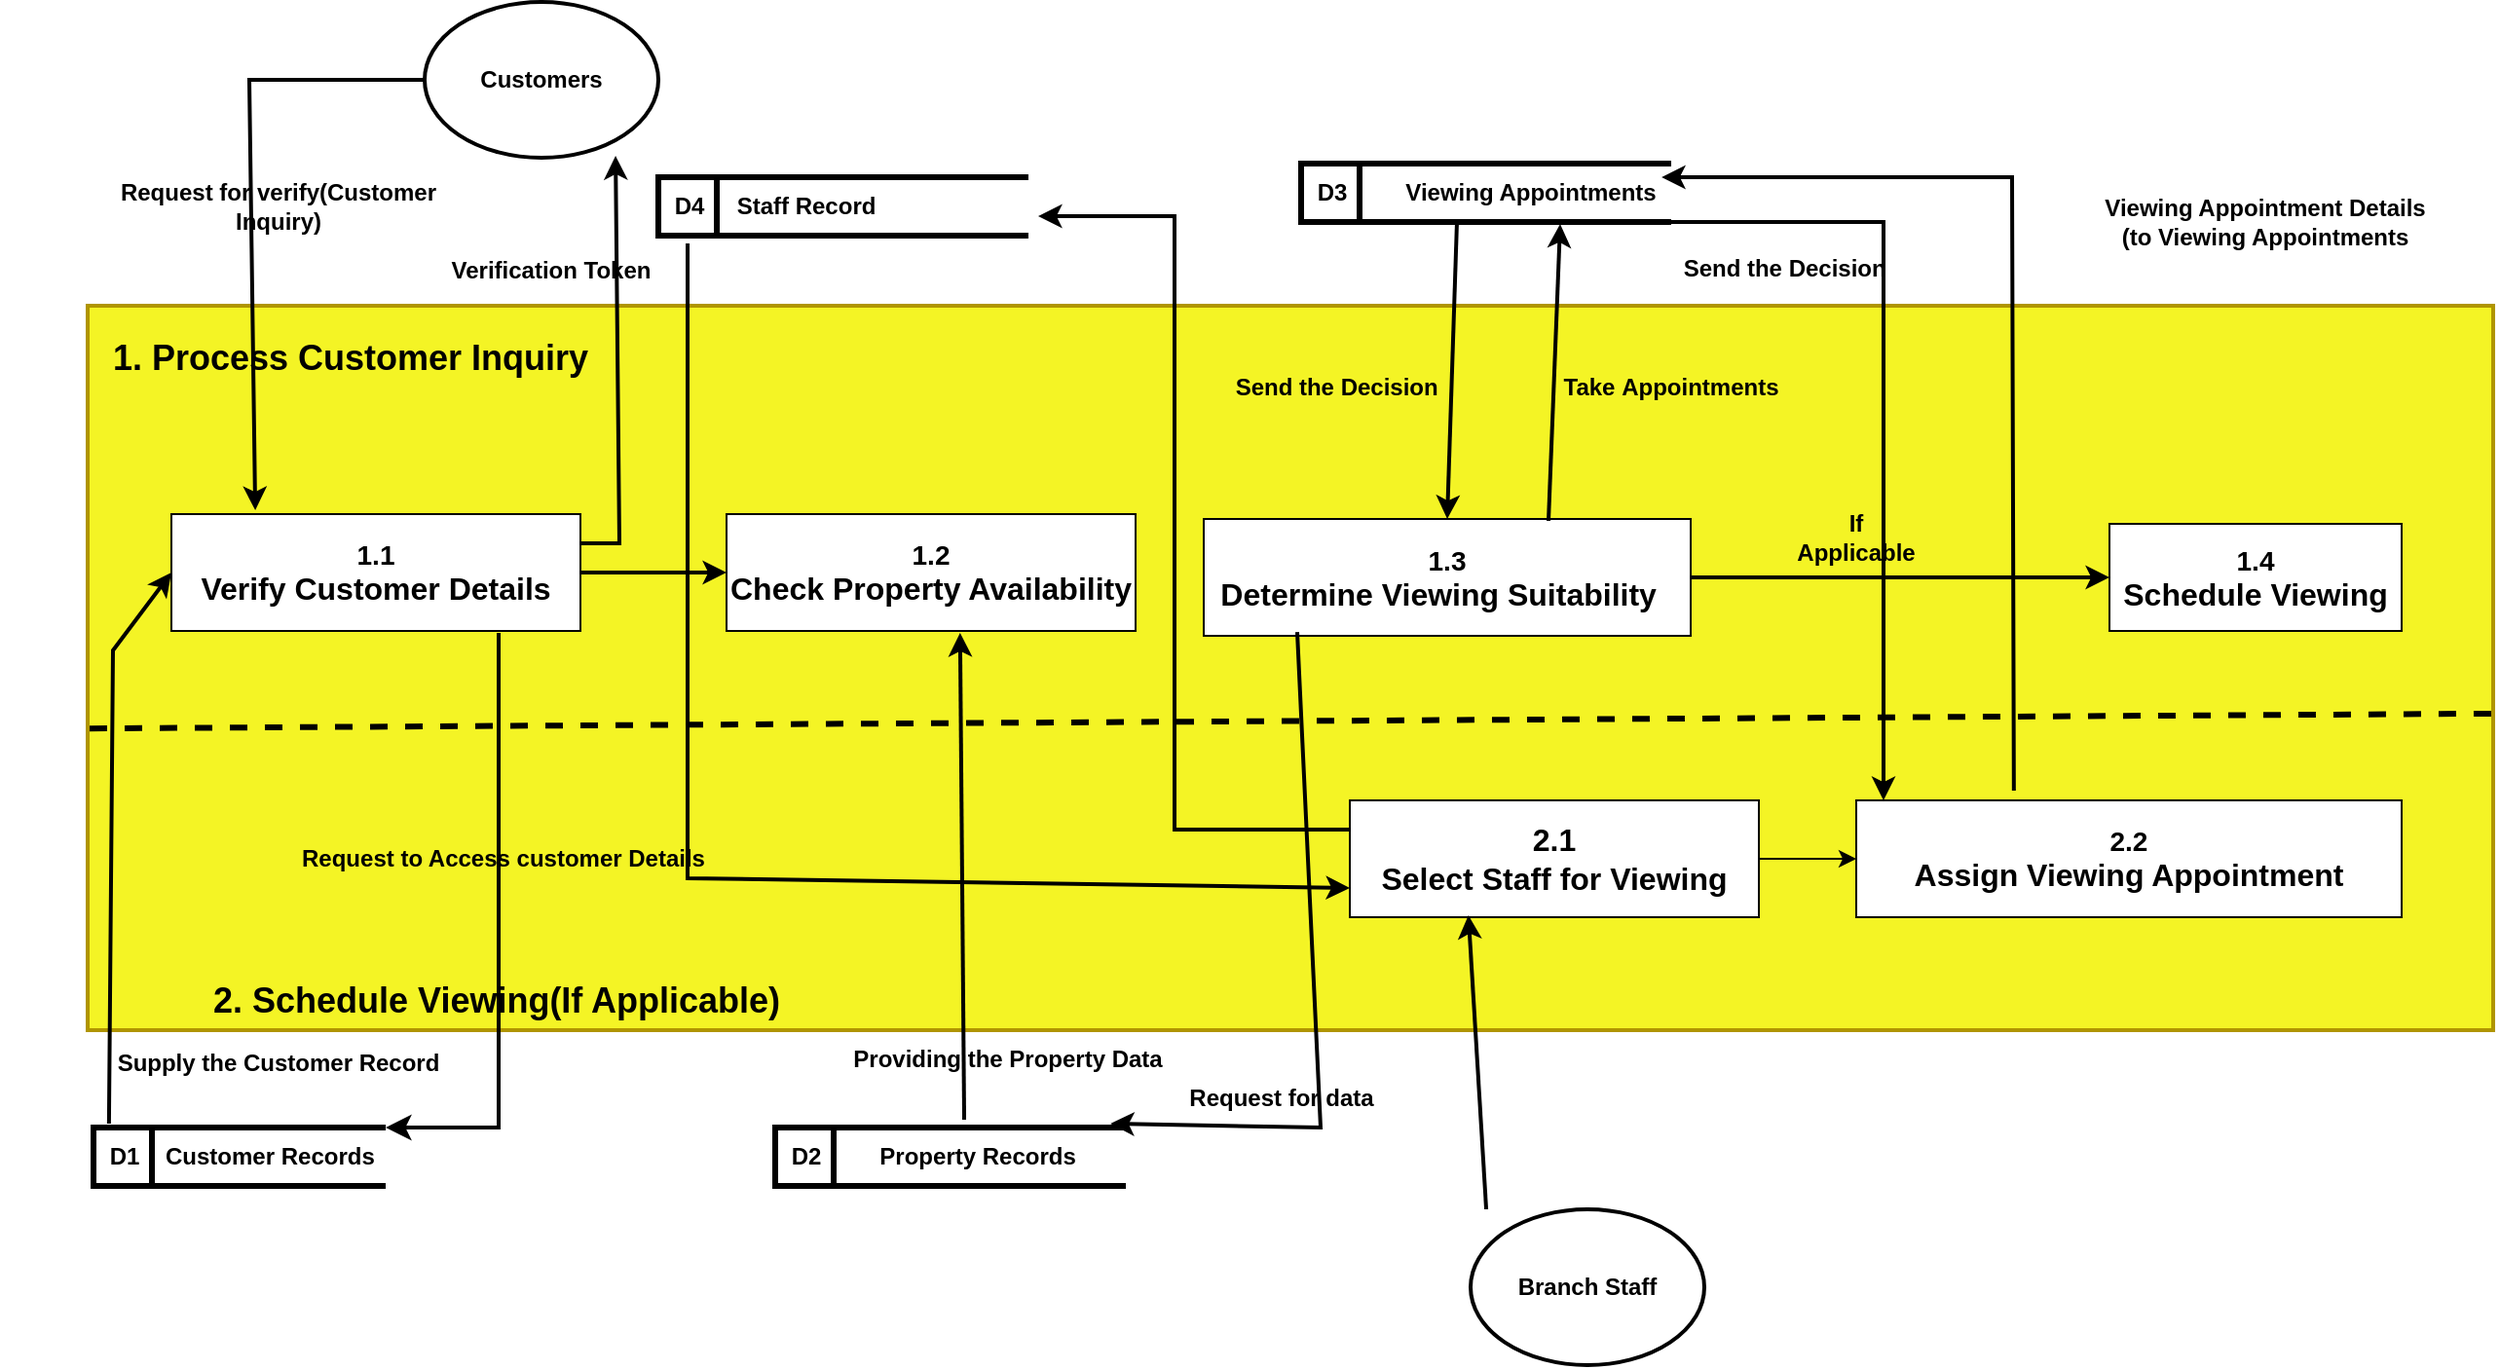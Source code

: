 <mxfile version="24.0.6" type="github">
  <diagram name="Page-1" id="tr5XUTzkcKNs_bCtuYXE">
    <mxGraphModel dx="1819" dy="1012" grid="1" gridSize="10" guides="1" tooltips="1" connect="1" arrows="1" fold="1" page="1" pageScale="1" pageWidth="1654" pageHeight="1169" math="0" shadow="0">
      <root>
        <mxCell id="0" />
        <mxCell id="1" parent="0" />
        <mxCell id="oe4inus-EE1RmJJnrVE--1" value="" style="rounded=0;whiteSpace=wrap;html=1;strokeWidth=2;fillColor=#f4f425;strokeColor=#B09500;fontColor=#000000;" vertex="1" parent="1">
          <mxGeometry x="85" y="176" width="1235" height="372" as="geometry" />
        </mxCell>
        <mxCell id="oe4inus-EE1RmJJnrVE--2" value="&lt;font style=&quot;font-size: 18px;&quot;&gt;&lt;b style=&quot;&quot;&gt;1. Process Customer Inquiry&lt;/b&gt;&lt;/font&gt;" style="text;html=1;align=center;verticalAlign=middle;whiteSpace=wrap;rounded=0;" vertex="1" parent="1">
          <mxGeometry x="40" y="188" width="360" height="30" as="geometry" />
        </mxCell>
        <mxCell id="oe4inus-EE1RmJJnrVE--3" value="&lt;div&gt;&lt;font style=&quot;font-size: 14px;&quot;&gt;&lt;b&gt;1.1&lt;/b&gt;&lt;/font&gt;&lt;/div&gt;&lt;font size=&quot;3&quot;&gt;&lt;b&gt;Verify Customer Details&lt;/b&gt;&lt;/font&gt;" style="rounded=0;whiteSpace=wrap;html=1;" vertex="1" parent="1">
          <mxGeometry x="128" y="283" width="210" height="60" as="geometry" />
        </mxCell>
        <mxCell id="oe4inus-EE1RmJJnrVE--4" value="&lt;div&gt;&lt;font style=&quot;font-size: 14px;&quot;&gt;&lt;b&gt;1.3&lt;/b&gt;&lt;/font&gt;&lt;/div&gt;&lt;font size=&quot;3&quot;&gt;&lt;b&gt;Determine Viewing Suitability&amp;nbsp;&amp;nbsp;&lt;/b&gt;&lt;/font&gt;" style="rounded=0;whiteSpace=wrap;html=1;" vertex="1" parent="1">
          <mxGeometry x="658" y="285.5" width="250" height="60" as="geometry" />
        </mxCell>
        <mxCell id="oe4inus-EE1RmJJnrVE--5" value="&lt;div&gt;&lt;font style=&quot;font-size: 14px;&quot;&gt;&lt;b&gt;1.2&lt;/b&gt;&lt;/font&gt;&lt;/div&gt;&lt;font size=&quot;3&quot;&gt;&lt;b&gt;Check Property Availability&lt;/b&gt;&lt;/font&gt;" style="rounded=0;whiteSpace=wrap;html=1;" vertex="1" parent="1">
          <mxGeometry x="413" y="283" width="210" height="60" as="geometry" />
        </mxCell>
        <mxCell id="oe4inus-EE1RmJJnrVE--6" value="&lt;b&gt;&amp;nbsp;D1&amp;nbsp; &amp;nbsp; Customer Records&lt;/b&gt;" style="html=1;dashed=0;whitespace=wrap;shape=mxgraph.dfd.dataStoreID;align=left;spacingLeft=3;points=[[0,0],[0.5,0],[1,0],[0,0.5],[1,0.5],[0,1],[0.5,1],[1,1]];shadow=0;glass=0;comic=0;labelBackgroundColor=none;strokeWidth=3;fillColor=none;fontColor=#000000;" vertex="1" parent="1">
          <mxGeometry x="88" y="598" width="150" height="30" as="geometry" />
        </mxCell>
        <mxCell id="oe4inus-EE1RmJJnrVE--7" value="&lt;b&gt;&amp;nbsp;D2&amp;nbsp; &amp;nbsp; &amp;nbsp; &amp;nbsp; &amp;nbsp;Property Records&lt;/b&gt;" style="html=1;dashed=0;whitespace=wrap;shape=mxgraph.dfd.dataStoreID;align=left;spacingLeft=3;points=[[0,0],[0.5,0],[1,0],[0,0.5],[1,0.5],[0,1],[0.5,1],[1,1]];shadow=0;glass=0;comic=0;labelBackgroundColor=none;strokeWidth=3;fillColor=none;fontColor=#000000;" vertex="1" parent="1">
          <mxGeometry x="438" y="598" width="180" height="30" as="geometry" />
        </mxCell>
        <mxCell id="oe4inus-EE1RmJJnrVE--8" value="&lt;b&gt;&amp;nbsp;D3&amp;nbsp; &amp;nbsp; &amp;nbsp; &amp;nbsp; &amp;nbsp;Viewing Appointments&lt;/b&gt;" style="html=1;dashed=0;whitespace=wrap;shape=mxgraph.dfd.dataStoreID;align=left;spacingLeft=3;points=[[0,0],[0.5,0],[1,0],[0,0.5],[1,0.5],[0,1],[0.5,1],[1,1]];shadow=0;glass=0;comic=0;labelBackgroundColor=none;strokeWidth=3;fillColor=none;fontColor=#000000;" vertex="1" parent="1">
          <mxGeometry x="708" y="103" width="190" height="30" as="geometry" />
        </mxCell>
        <mxCell id="oe4inus-EE1RmJJnrVE--9" value="&lt;b&gt;Customers&lt;/b&gt;" style="ellipse;whiteSpace=wrap;html=1;strokeWidth=2;" vertex="1" parent="1">
          <mxGeometry x="258" y="20" width="120" height="80" as="geometry" />
        </mxCell>
        <mxCell id="oe4inus-EE1RmJJnrVE--10" value="" style="endArrow=classic;html=1;rounded=0;exitX=0.053;exitY=-0.067;exitDx=0;exitDy=0;exitPerimeter=0;entryX=0;entryY=0.5;entryDx=0;entryDy=0;strokeWidth=2;" edge="1" parent="1" source="oe4inus-EE1RmJJnrVE--6" target="oe4inus-EE1RmJJnrVE--3">
          <mxGeometry width="50" height="50" relative="1" as="geometry">
            <mxPoint x="468" y="388" as="sourcePoint" />
            <mxPoint x="518" y="338" as="targetPoint" />
            <Array as="points">
              <mxPoint x="98" y="353" />
            </Array>
          </mxGeometry>
        </mxCell>
        <mxCell id="oe4inus-EE1RmJJnrVE--11" value="" style="endArrow=classic;html=1;rounded=0;exitX=0.539;exitY=-0.133;exitDx=0;exitDy=0;exitPerimeter=0;entryX=0.571;entryY=1.017;entryDx=0;entryDy=0;entryPerimeter=0;strokeWidth=2;" edge="1" parent="1" source="oe4inus-EE1RmJJnrVE--7" target="oe4inus-EE1RmJJnrVE--5">
          <mxGeometry width="50" height="50" relative="1" as="geometry">
            <mxPoint x="468" y="388" as="sourcePoint" />
            <mxPoint x="518" y="338" as="targetPoint" />
          </mxGeometry>
        </mxCell>
        <mxCell id="oe4inus-EE1RmJJnrVE--12" value="" style="endArrow=classic;html=1;rounded=0;exitX=0.421;exitY=1;exitDx=0;exitDy=0;exitPerimeter=0;entryX=0.5;entryY=0;entryDx=0;entryDy=0;strokeWidth=2;" edge="1" parent="1" source="oe4inus-EE1RmJJnrVE--8" target="oe4inus-EE1RmJJnrVE--4">
          <mxGeometry width="50" height="50" relative="1" as="geometry">
            <mxPoint x="468" y="388" as="sourcePoint" />
            <mxPoint x="518" y="338" as="targetPoint" />
          </mxGeometry>
        </mxCell>
        <mxCell id="oe4inus-EE1RmJJnrVE--13" value="&lt;b&gt;Request for verify(Customer Inquiry)&lt;/b&gt;" style="text;html=1;align=center;verticalAlign=middle;whiteSpace=wrap;rounded=0;" vertex="1" parent="1">
          <mxGeometry x="83" y="110" width="200" height="30" as="geometry" />
        </mxCell>
        <mxCell id="oe4inus-EE1RmJJnrVE--14" value="&lt;b&gt;Supply the Customer Record&lt;/b&gt;" style="text;html=1;align=center;verticalAlign=middle;whiteSpace=wrap;rounded=0;" vertex="1" parent="1">
          <mxGeometry x="98" y="550" width="170" height="30" as="geometry" />
        </mxCell>
        <mxCell id="oe4inus-EE1RmJJnrVE--15" value="" style="endArrow=classic;html=1;rounded=0;exitX=0;exitY=0.5;exitDx=0;exitDy=0;strokeWidth=2;entryX=0.205;entryY=-0.033;entryDx=0;entryDy=0;entryPerimeter=0;" edge="1" parent="1" source="oe4inus-EE1RmJJnrVE--9" target="oe4inus-EE1RmJJnrVE--3">
          <mxGeometry width="50" height="50" relative="1" as="geometry">
            <mxPoint x="397" y="124" as="sourcePoint" />
            <mxPoint x="518" y="338" as="targetPoint" />
            <Array as="points">
              <mxPoint x="168" y="60" />
            </Array>
          </mxGeometry>
        </mxCell>
        <mxCell id="oe4inus-EE1RmJJnrVE--16" value="" style="endArrow=classic;html=1;rounded=0;exitX=0.8;exitY=1.017;exitDx=0;exitDy=0;entryX=1;entryY=0;entryDx=0;entryDy=0;exitPerimeter=0;endSize=7;strokeWidth=2;" edge="1" parent="1" source="oe4inus-EE1RmJJnrVE--3" target="oe4inus-EE1RmJJnrVE--6">
          <mxGeometry width="50" height="50" relative="1" as="geometry">
            <mxPoint x="468" y="388" as="sourcePoint" />
            <mxPoint x="518" y="338" as="targetPoint" />
            <Array as="points">
              <mxPoint x="296" y="598" />
            </Array>
          </mxGeometry>
        </mxCell>
        <mxCell id="oe4inus-EE1RmJJnrVE--17" value="&lt;b&gt;Request to Access customer Details&lt;/b&gt;" style="text;html=1;align=center;verticalAlign=middle;resizable=0;points=[];autosize=1;strokeColor=none;fillColor=none;" vertex="1" parent="1">
          <mxGeometry x="183" y="445" width="230" height="30" as="geometry" />
        </mxCell>
        <mxCell id="oe4inus-EE1RmJJnrVE--18" value="&lt;b&gt;Providing the Property Data&lt;/b&gt;" style="text;html=1;align=center;verticalAlign=middle;resizable=0;points=[];autosize=1;strokeColor=none;fillColor=none;" vertex="1" parent="1">
          <mxGeometry x="467" y="548" width="180" height="30" as="geometry" />
        </mxCell>
        <mxCell id="oe4inus-EE1RmJJnrVE--19" value="" style="endArrow=classic;html=1;rounded=0;exitX=1;exitY=0.5;exitDx=0;exitDy=0;entryX=0;entryY=0.5;entryDx=0;entryDy=0;strokeWidth=2;" edge="1" parent="1" source="oe4inus-EE1RmJJnrVE--3" target="oe4inus-EE1RmJJnrVE--5">
          <mxGeometry width="50" height="50" relative="1" as="geometry">
            <mxPoint x="468" y="228" as="sourcePoint" />
            <mxPoint x="518" y="178" as="targetPoint" />
          </mxGeometry>
        </mxCell>
        <mxCell id="oe4inus-EE1RmJJnrVE--20" value="" style="endArrow=classic;html=1;rounded=0;exitX=1;exitY=0.25;exitDx=0;exitDy=0;strokeWidth=2;entryX=0.817;entryY=0.988;entryDx=0;entryDy=0;entryPerimeter=0;" edge="1" parent="1" source="oe4inus-EE1RmJJnrVE--3" target="oe4inus-EE1RmJJnrVE--9">
          <mxGeometry width="50" height="50" relative="1" as="geometry">
            <mxPoint x="468" y="388" as="sourcePoint" />
            <mxPoint x="448.96" y="126" as="targetPoint" />
            <Array as="points">
              <mxPoint x="358" y="298" />
            </Array>
          </mxGeometry>
        </mxCell>
        <mxCell id="oe4inus-EE1RmJJnrVE--21" value="&lt;b&gt;Verification Token&lt;/b&gt;" style="text;html=1;align=center;verticalAlign=middle;whiteSpace=wrap;rounded=0;" vertex="1" parent="1">
          <mxGeometry x="268" y="148" width="110" height="20" as="geometry" />
        </mxCell>
        <mxCell id="oe4inus-EE1RmJJnrVE--22" value="" style="endArrow=classic;html=1;rounded=0;exitX=0.192;exitY=0.967;exitDx=0;exitDy=0;exitPerimeter=0;entryX=0.956;entryY=-0.067;entryDx=0;entryDy=0;entryPerimeter=0;strokeWidth=2;" edge="1" parent="1" source="oe4inus-EE1RmJJnrVE--4" target="oe4inus-EE1RmJJnrVE--7">
          <mxGeometry width="50" height="50" relative="1" as="geometry">
            <mxPoint x="468" y="388" as="sourcePoint" />
            <mxPoint x="518" y="338" as="targetPoint" />
            <Array as="points">
              <mxPoint x="718" y="598" />
            </Array>
          </mxGeometry>
        </mxCell>
        <mxCell id="oe4inus-EE1RmJJnrVE--23" value="" style="endArrow=classic;html=1;rounded=0;exitX=0.708;exitY=0.017;exitDx=0;exitDy=0;exitPerimeter=0;entryX=0.7;entryY=1.033;entryDx=0;entryDy=0;entryPerimeter=0;strokeWidth=2;" edge="1" parent="1" source="oe4inus-EE1RmJJnrVE--4" target="oe4inus-EE1RmJJnrVE--8">
          <mxGeometry width="50" height="50" relative="1" as="geometry">
            <mxPoint x="850.03" y="78" as="sourcePoint" />
            <mxPoint x="808" y="258.01" as="targetPoint" />
            <Array as="points" />
          </mxGeometry>
        </mxCell>
        <mxCell id="oe4inus-EE1RmJJnrVE--24" value="&lt;b&gt;Request for data&lt;/b&gt;" style="text;html=1;align=center;verticalAlign=middle;whiteSpace=wrap;rounded=0;" vertex="1" parent="1">
          <mxGeometry x="638" y="568" width="120" height="30" as="geometry" />
        </mxCell>
        <mxCell id="oe4inus-EE1RmJJnrVE--25" value="&lt;b&gt;Send the Decision&amp;nbsp;&lt;/b&gt;" style="text;html=1;align=center;verticalAlign=middle;whiteSpace=wrap;rounded=0;" vertex="1" parent="1">
          <mxGeometry x="658" y="198" width="140" height="40" as="geometry" />
        </mxCell>
        <mxCell id="oe4inus-EE1RmJJnrVE--26" value="&lt;div&gt;&lt;font style=&quot;font-size: 14px;&quot;&gt;&lt;b&gt;1.4&lt;/b&gt;&lt;/font&gt;&lt;/div&gt;&lt;font size=&quot;3&quot; style=&quot;&quot;&gt;&lt;b&gt;Schedule Viewing&lt;/b&gt;&lt;/font&gt;" style="rounded=0;whiteSpace=wrap;html=1;" vertex="1" parent="1">
          <mxGeometry x="1123" y="288" width="150" height="55" as="geometry" />
        </mxCell>
        <mxCell id="oe4inus-EE1RmJJnrVE--27" value="" style="endArrow=classic;html=1;rounded=0;exitX=1;exitY=0.5;exitDx=0;exitDy=0;entryX=0;entryY=0.5;entryDx=0;entryDy=0;strokeWidth=2;" edge="1" parent="1" source="oe4inus-EE1RmJJnrVE--4" target="oe4inus-EE1RmJJnrVE--26">
          <mxGeometry width="50" height="50" relative="1" as="geometry">
            <mxPoint x="698" y="408" as="sourcePoint" />
            <mxPoint x="748" y="358" as="targetPoint" />
          </mxGeometry>
        </mxCell>
        <mxCell id="oe4inus-EE1RmJJnrVE--28" value="&lt;b&gt;If Applicable&lt;/b&gt;" style="text;html=1;align=center;verticalAlign=middle;whiteSpace=wrap;rounded=0;" vertex="1" parent="1">
          <mxGeometry x="963" y="280" width="60" height="30" as="geometry" />
        </mxCell>
        <mxCell id="oe4inus-EE1RmJJnrVE--31" value="&lt;b&gt;Take&lt;/b&gt;&amp;nbsp;&lt;b style=&quot;text-align: left; text-wrap: nowrap;&quot;&gt;Appointments&lt;/b&gt;" style="text;html=1;align=center;verticalAlign=middle;whiteSpace=wrap;rounded=0;" vertex="1" parent="1">
          <mxGeometry x="868" y="203" width="60" height="30" as="geometry" />
        </mxCell>
        <mxCell id="oe4inus-EE1RmJJnrVE--62" value="&lt;b&gt;Branch Staff&lt;/b&gt;" style="ellipse;whiteSpace=wrap;html=1;strokeWidth=2;" vertex="1" parent="1">
          <mxGeometry x="795" y="640" width="120" height="80" as="geometry" />
        </mxCell>
        <mxCell id="oe4inus-EE1RmJJnrVE--63" value="&lt;b&gt;&amp;nbsp;D4&amp;nbsp; &amp;nbsp; &amp;nbsp;Staff Record&lt;/b&gt;" style="html=1;dashed=0;whitespace=wrap;shape=mxgraph.dfd.dataStoreID;align=left;spacingLeft=3;points=[[0,0],[0.5,0],[1,0],[0,0.5],[1,0.5],[0,1],[0.5,1],[1,1]];shadow=0;glass=0;comic=0;labelBackgroundColor=none;strokeWidth=3;fillColor=none;fontColor=#000000;" vertex="1" parent="1">
          <mxGeometry x="378" y="110" width="190" height="30" as="geometry" />
        </mxCell>
        <mxCell id="oe4inus-EE1RmJJnrVE--64" value="&lt;div&gt;&lt;b style=&quot;font-size: medium; background-color: initial;&quot;&gt;2.1&lt;/b&gt;&lt;/div&gt;&lt;div&gt;&lt;b style=&quot;font-size: medium; background-color: initial;&quot;&gt;Select Staff for Viewing&lt;/b&gt;&lt;br&gt;&lt;/div&gt;" style="rounded=0;whiteSpace=wrap;html=1;" vertex="1" parent="1">
          <mxGeometry x="733" y="430" width="210" height="60" as="geometry" />
        </mxCell>
        <mxCell id="oe4inus-EE1RmJJnrVE--65" value="" style="endArrow=classic;html=1;rounded=0;exitX=0.667;exitY=0;exitDx=0;exitDy=0;exitPerimeter=0;entryX=0.29;entryY=0.983;entryDx=0;entryDy=0;entryPerimeter=0;strokeWidth=2;" edge="1" parent="1" target="oe4inus-EE1RmJJnrVE--64">
          <mxGeometry width="50" height="50" relative="1" as="geometry">
            <mxPoint x="803.04" y="640" as="sourcePoint" />
            <mxPoint x="518" y="430" as="targetPoint" />
          </mxGeometry>
        </mxCell>
        <mxCell id="oe4inus-EE1RmJJnrVE--66" value="" style="endArrow=classic;html=1;rounded=0;exitX=0;exitY=0.25;exitDx=0;exitDy=0;strokeWidth=2;" edge="1" parent="1" source="oe4inus-EE1RmJJnrVE--64">
          <mxGeometry width="50" height="50" relative="1" as="geometry">
            <mxPoint x="468" y="360" as="sourcePoint" />
            <mxPoint x="573" y="130" as="targetPoint" />
            <Array as="points">
              <mxPoint x="643" y="445" />
              <mxPoint x="643" y="130" />
            </Array>
          </mxGeometry>
        </mxCell>
        <mxCell id="oe4inus-EE1RmJJnrVE--67" value="" style="endArrow=classic;html=1;rounded=0;exitX=0.079;exitY=1.133;exitDx=0;exitDy=0;exitPerimeter=0;entryX=0;entryY=0.75;entryDx=0;entryDy=0;strokeWidth=2;" edge="1" parent="1" source="oe4inus-EE1RmJJnrVE--63" target="oe4inus-EE1RmJJnrVE--64">
          <mxGeometry width="50" height="50" relative="1" as="geometry">
            <mxPoint x="623" y="350" as="sourcePoint" />
            <mxPoint x="673" y="300" as="targetPoint" />
            <Array as="points">
              <mxPoint x="393" y="470" />
            </Array>
          </mxGeometry>
        </mxCell>
        <mxCell id="oe4inus-EE1RmJJnrVE--68" value="&lt;div&gt;&lt;span style=&quot;font-size: 14px;&quot;&gt;&lt;b&gt;2.2&lt;/b&gt;&lt;/span&gt;&lt;/div&gt;&lt;font size=&quot;3&quot;&gt;&lt;b&gt;Assign Viewing Appointment&lt;/b&gt;&lt;/font&gt;" style="rounded=0;whiteSpace=wrap;html=1;" vertex="1" parent="1">
          <mxGeometry x="993" y="430" width="280" height="60" as="geometry" />
        </mxCell>
        <mxCell id="oe4inus-EE1RmJJnrVE--69" value="" style="endArrow=classic;html=1;rounded=0;exitX=1;exitY=0.5;exitDx=0;exitDy=0;entryX=0;entryY=0.5;entryDx=0;entryDy=0;" edge="1" parent="1" source="oe4inus-EE1RmJJnrVE--64" target="oe4inus-EE1RmJJnrVE--68">
          <mxGeometry width="50" height="50" relative="1" as="geometry">
            <mxPoint x="623" y="470" as="sourcePoint" />
            <mxPoint x="673" y="420" as="targetPoint" />
          </mxGeometry>
        </mxCell>
        <mxCell id="oe4inus-EE1RmJJnrVE--71" value="" style="endArrow=classic;html=1;rounded=0;exitX=0.947;exitY=1;exitDx=0;exitDy=0;exitPerimeter=0;entryX=0.05;entryY=0;entryDx=0;entryDy=0;entryPerimeter=0;strokeWidth=2;" edge="1" parent="1" source="oe4inus-EE1RmJJnrVE--8" target="oe4inus-EE1RmJJnrVE--68">
          <mxGeometry width="50" height="50" relative="1" as="geometry">
            <mxPoint x="903" y="133" as="sourcePoint" />
            <mxPoint x="953" y="83" as="targetPoint" />
            <Array as="points">
              <mxPoint x="1007" y="133" />
            </Array>
          </mxGeometry>
        </mxCell>
        <mxCell id="oe4inus-EE1RmJJnrVE--72" value="" style="endArrow=classic;html=1;rounded=0;exitX=0.289;exitY=-0.083;exitDx=0;exitDy=0;exitPerimeter=0;entryX=0.974;entryY=0.233;entryDx=0;entryDy=0;entryPerimeter=0;strokeWidth=2;" edge="1" parent="1" source="oe4inus-EE1RmJJnrVE--68" target="oe4inus-EE1RmJJnrVE--8">
          <mxGeometry width="50" height="50" relative="1" as="geometry">
            <mxPoint x="623" y="350" as="sourcePoint" />
            <mxPoint x="673" y="300" as="targetPoint" />
            <Array as="points">
              <mxPoint x="1073" y="110" />
            </Array>
          </mxGeometry>
        </mxCell>
        <mxCell id="oe4inus-EE1RmJJnrVE--73" value="&lt;b&gt;Send the Decision&amp;nbsp;&lt;/b&gt;" style="text;html=1;align=center;verticalAlign=middle;whiteSpace=wrap;rounded=0;" vertex="1" parent="1">
          <mxGeometry x="893" y="140" width="130" height="33" as="geometry" />
        </mxCell>
        <mxCell id="oe4inus-EE1RmJJnrVE--74" value="&lt;b&gt;Viewing Appointment Details (to Viewing Appointments&lt;/b&gt;" style="text;html=1;align=center;verticalAlign=middle;whiteSpace=wrap;rounded=0;" vertex="1" parent="1">
          <mxGeometry x="1113" y="118" width="180" height="30" as="geometry" />
        </mxCell>
        <mxCell id="oe4inus-EE1RmJJnrVE--75" value="" style="endArrow=none;dashed=1;html=1;rounded=0;strokeWidth=3;entryX=1;entryY=0.563;entryDx=0;entryDy=0;entryPerimeter=0;" edge="1" parent="1" target="oe4inus-EE1RmJJnrVE--1">
          <mxGeometry width="50" height="50" relative="1" as="geometry">
            <mxPoint x="86" y="393.08" as="sourcePoint" />
            <mxPoint x="1310" y="390" as="targetPoint" />
          </mxGeometry>
        </mxCell>
        <mxCell id="oe4inus-EE1RmJJnrVE--76" value="&lt;font style=&quot;font-size: 18px;&quot;&gt;&lt;b style=&quot;&quot;&gt;2. Schedule Viewing(If Applicable)&lt;/b&gt;&lt;/font&gt;" style="text;html=1;align=center;verticalAlign=middle;whiteSpace=wrap;rounded=0;" vertex="1" parent="1">
          <mxGeometry x="115" y="518" width="360" height="30" as="geometry" />
        </mxCell>
      </root>
    </mxGraphModel>
  </diagram>
</mxfile>
